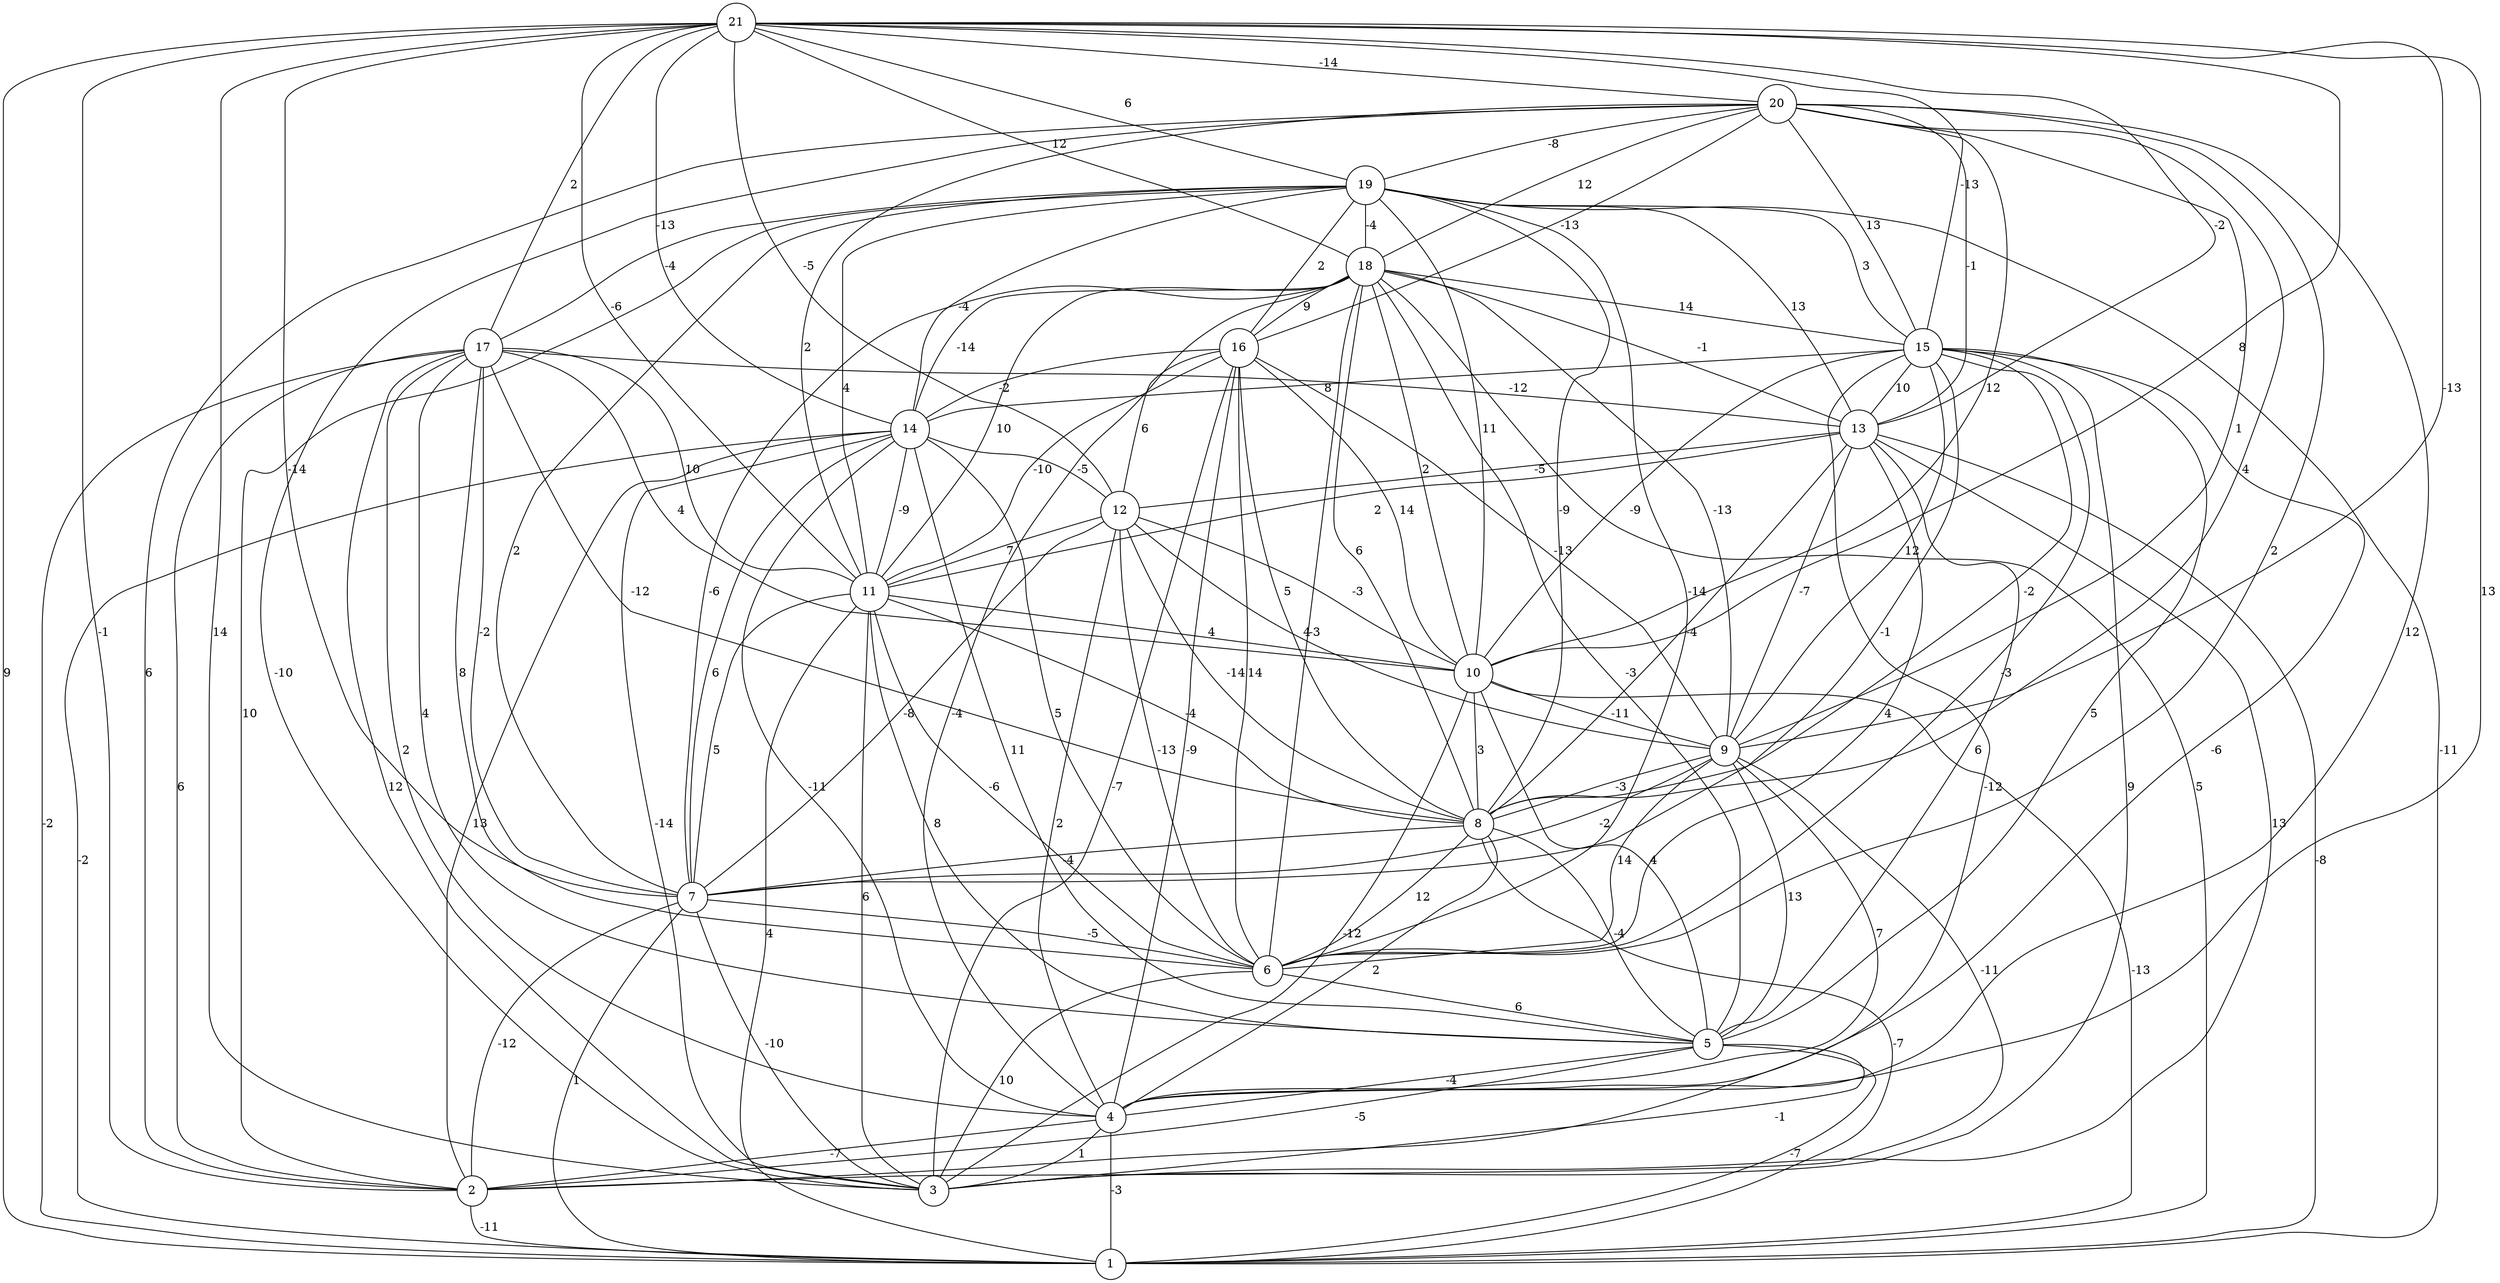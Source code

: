 graph { 
	 fontname="Helvetica,Arial,sans-serif" 
	 node [shape = circle]; 
	 21 -- 1 [label = "9"];
	 21 -- 2 [label = "-1"];
	 21 -- 3 [label = "14"];
	 21 -- 4 [label = "13"];
	 21 -- 7 [label = "-14"];
	 21 -- 9 [label = "-13"];
	 21 -- 10 [label = "8"];
	 21 -- 11 [label = "-6"];
	 21 -- 12 [label = "-5"];
	 21 -- 13 [label = "-2"];
	 21 -- 14 [label = "-13"];
	 21 -- 15 [label = "-13"];
	 21 -- 17 [label = "2"];
	 21 -- 18 [label = "12"];
	 21 -- 19 [label = "6"];
	 21 -- 20 [label = "-14"];
	 20 -- 2 [label = "6"];
	 20 -- 3 [label = "-10"];
	 20 -- 4 [label = "12"];
	 20 -- 6 [label = "2"];
	 20 -- 8 [label = "4"];
	 20 -- 9 [label = "1"];
	 20 -- 10 [label = "12"];
	 20 -- 11 [label = "2"];
	 20 -- 13 [label = "-1"];
	 20 -- 15 [label = "13"];
	 20 -- 16 [label = "-13"];
	 20 -- 18 [label = "12"];
	 20 -- 19 [label = "-8"];
	 19 -- 1 [label = "-11"];
	 19 -- 2 [label = "10"];
	 19 -- 6 [label = "-14"];
	 19 -- 7 [label = "2"];
	 19 -- 8 [label = "-9"];
	 19 -- 10 [label = "11"];
	 19 -- 11 [label = "4"];
	 19 -- 13 [label = "13"];
	 19 -- 14 [label = "-4"];
	 19 -- 15 [label = "3"];
	 19 -- 16 [label = "2"];
	 19 -- 17 [label = "-4"];
	 19 -- 18 [label = "-4"];
	 18 -- 1 [label = "5"];
	 18 -- 4 [label = "-4"];
	 18 -- 5 [label = "-3"];
	 18 -- 6 [label = "-3"];
	 18 -- 7 [label = "-6"];
	 18 -- 8 [label = "6"];
	 18 -- 9 [label = "-13"];
	 18 -- 10 [label = "2"];
	 18 -- 11 [label = "10"];
	 18 -- 13 [label = "-1"];
	 18 -- 14 [label = "-14"];
	 18 -- 15 [label = "14"];
	 18 -- 16 [label = "9"];
	 17 -- 1 [label = "-2"];
	 17 -- 2 [label = "6"];
	 17 -- 3 [label = "12"];
	 17 -- 4 [label = "2"];
	 17 -- 5 [label = "4"];
	 17 -- 6 [label = "8"];
	 17 -- 7 [label = "-2"];
	 17 -- 8 [label = "-12"];
	 17 -- 10 [label = "4"];
	 17 -- 11 [label = "10"];
	 17 -- 13 [label = "-12"];
	 16 -- 3 [label = "-7"];
	 16 -- 4 [label = "-9"];
	 16 -- 6 [label = "14"];
	 16 -- 8 [label = "5"];
	 16 -- 9 [label = "-13"];
	 16 -- 10 [label = "14"];
	 16 -- 11 [label = "-10"];
	 16 -- 12 [label = "6"];
	 16 -- 14 [label = "-2"];
	 15 -- 2 [label = "-12"];
	 15 -- 3 [label = "9"];
	 15 -- 4 [label = "-6"];
	 15 -- 5 [label = "5"];
	 15 -- 6 [label = "-3"];
	 15 -- 7 [label = "-1"];
	 15 -- 8 [label = "-2"];
	 15 -- 9 [label = "12"];
	 15 -- 10 [label = "-9"];
	 15 -- 13 [label = "10"];
	 15 -- 14 [label = "8"];
	 14 -- 1 [label = "-2"];
	 14 -- 2 [label = "13"];
	 14 -- 3 [label = "-14"];
	 14 -- 4 [label = "-11"];
	 14 -- 5 [label = "11"];
	 14 -- 6 [label = "5"];
	 14 -- 7 [label = "6"];
	 14 -- 11 [label = "-9"];
	 14 -- 12 [label = "-5"];
	 13 -- 1 [label = "-8"];
	 13 -- 3 [label = "13"];
	 13 -- 5 [label = "6"];
	 13 -- 6 [label = "4"];
	 13 -- 8 [label = "-4"];
	 13 -- 9 [label = "-7"];
	 13 -- 11 [label = "2"];
	 13 -- 12 [label = "-5"];
	 12 -- 4 [label = "2"];
	 12 -- 6 [label = "-13"];
	 12 -- 7 [label = "-8"];
	 12 -- 8 [label = "-14"];
	 12 -- 9 [label = "4"];
	 12 -- 10 [label = "-3"];
	 12 -- 11 [label = "7"];
	 11 -- 1 [label = "4"];
	 11 -- 3 [label = "6"];
	 11 -- 5 [label = "8"];
	 11 -- 6 [label = "-6"];
	 11 -- 7 [label = "5"];
	 11 -- 8 [label = "-4"];
	 11 -- 10 [label = "4"];
	 10 -- 1 [label = "-13"];
	 10 -- 3 [label = "-12"];
	 10 -- 5 [label = "4"];
	 10 -- 8 [label = "3"];
	 10 -- 9 [label = "-11"];
	 9 -- 2 [label = "-11"];
	 9 -- 4 [label = "7"];
	 9 -- 5 [label = "13"];
	 9 -- 6 [label = "14"];
	 9 -- 7 [label = "-2"];
	 9 -- 8 [label = "-3"];
	 8 -- 1 [label = "-7"];
	 8 -- 4 [label = "2"];
	 8 -- 5 [label = "-4"];
	 8 -- 6 [label = "12"];
	 8 -- 7 [label = "-4"];
	 7 -- 1 [label = "1"];
	 7 -- 2 [label = "-12"];
	 7 -- 3 [label = "-10"];
	 7 -- 6 [label = "-5"];
	 6 -- 3 [label = "10"];
	 6 -- 5 [label = "6"];
	 5 -- 1 [label = "-7"];
	 5 -- 2 [label = "-5"];
	 5 -- 3 [label = "-1"];
	 5 -- 4 [label = "-4"];
	 4 -- 1 [label = "-3"];
	 4 -- 2 [label = "-7"];
	 4 -- 3 [label = "1"];
	 2 -- 1 [label = "-11"];
	 1;
	 2;
	 3;
	 4;
	 5;
	 6;
	 7;
	 8;
	 9;
	 10;
	 11;
	 12;
	 13;
	 14;
	 15;
	 16;
	 17;
	 18;
	 19;
	 20;
	 21;
}
